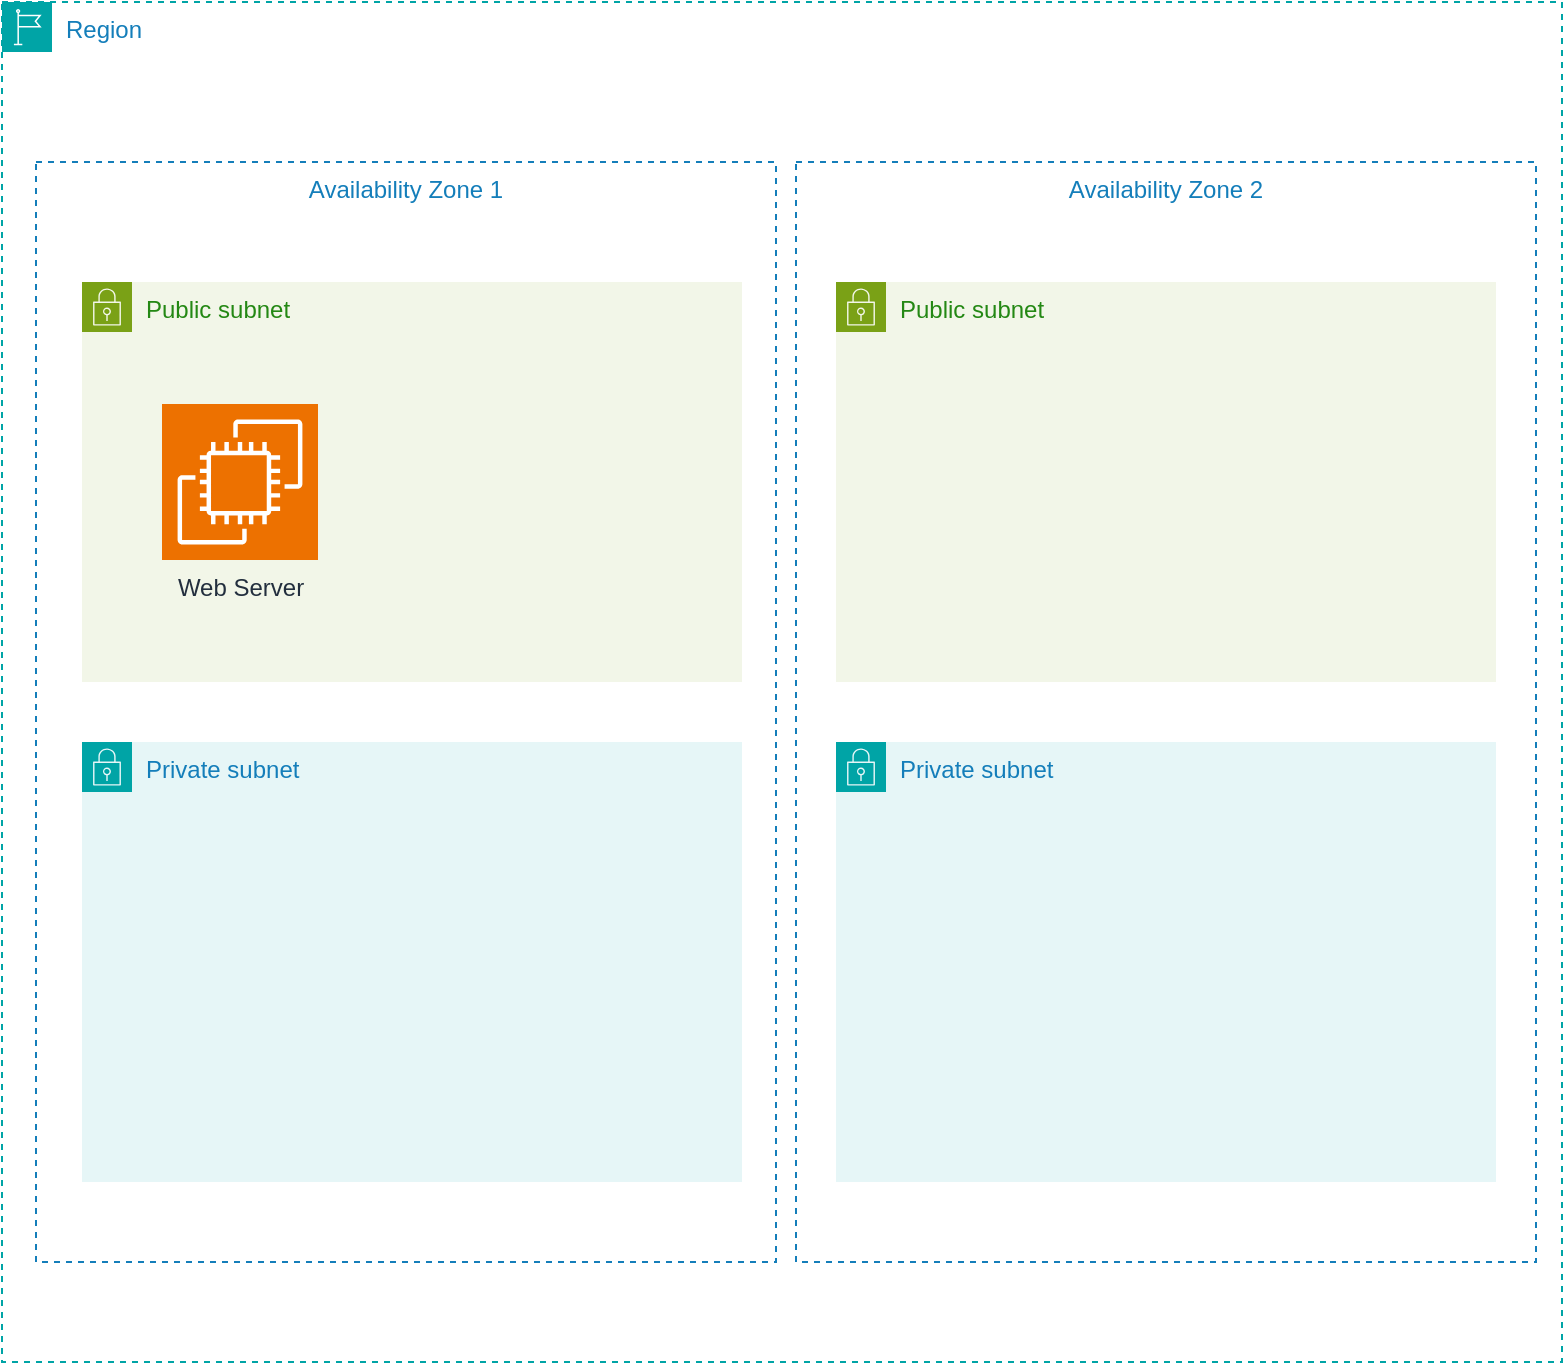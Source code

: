 <mxfile version="24.7.16">
  <diagram name="Page-1" id="GPSiSmlwk71F9OEE2V5i">
    <mxGraphModel dx="1434" dy="738" grid="1" gridSize="10" guides="1" tooltips="1" connect="1" arrows="1" fold="1" page="1" pageScale="1" pageWidth="850" pageHeight="1100" math="0" shadow="0">
      <root>
        <mxCell id="0" />
        <mxCell id="1" parent="0" />
        <mxCell id="c-h7Ppif0C8Z0PXqVZBj-2" value="Region" style="points=[[0,0],[0.25,0],[0.5,0],[0.75,0],[1,0],[1,0.25],[1,0.5],[1,0.75],[1,1],[0.75,1],[0.5,1],[0.25,1],[0,1],[0,0.75],[0,0.5],[0,0.25]];outlineConnect=0;gradientColor=none;html=1;whiteSpace=wrap;fontSize=12;fontStyle=0;container=1;pointerEvents=0;collapsible=0;recursiveResize=0;shape=mxgraph.aws4.group;grIcon=mxgraph.aws4.group_region;strokeColor=#00A4A6;fillColor=none;verticalAlign=top;align=left;spacingLeft=30;fontColor=#147EBA;dashed=1;" vertex="1" parent="1">
          <mxGeometry x="40" y="40" width="780" height="680" as="geometry" />
        </mxCell>
        <mxCell id="c-h7Ppif0C8Z0PXqVZBj-1" value="Availability Zone 1" style="fillColor=none;strokeColor=#147EBA;dashed=1;verticalAlign=top;fontStyle=0;fontColor=#147EBA;whiteSpace=wrap;html=1;" vertex="1" parent="c-h7Ppif0C8Z0PXqVZBj-2">
          <mxGeometry x="17" y="80" width="370" height="550" as="geometry" />
        </mxCell>
        <mxCell id="c-h7Ppif0C8Z0PXqVZBj-4" value="Availability Zone 2" style="fillColor=none;strokeColor=#147EBA;dashed=1;verticalAlign=top;fontStyle=0;fontColor=#147EBA;whiteSpace=wrap;html=1;" vertex="1" parent="c-h7Ppif0C8Z0PXqVZBj-2">
          <mxGeometry x="397" y="80" width="370" height="550" as="geometry" />
        </mxCell>
        <mxCell id="c-h7Ppif0C8Z0PXqVZBj-5" value="Public subnet" style="points=[[0,0],[0.25,0],[0.5,0],[0.75,0],[1,0],[1,0.25],[1,0.5],[1,0.75],[1,1],[0.75,1],[0.5,1],[0.25,1],[0,1],[0,0.75],[0,0.5],[0,0.25]];outlineConnect=0;gradientColor=none;html=1;whiteSpace=wrap;fontSize=12;fontStyle=0;container=1;pointerEvents=0;collapsible=0;recursiveResize=0;shape=mxgraph.aws4.group;grIcon=mxgraph.aws4.group_security_group;grStroke=0;strokeColor=#7AA116;fillColor=#F2F6E8;verticalAlign=top;align=left;spacingLeft=30;fontColor=#248814;dashed=0;" vertex="1" parent="c-h7Ppif0C8Z0PXqVZBj-2">
          <mxGeometry x="40" y="140" width="330" height="200" as="geometry" />
        </mxCell>
        <mxCell id="c-h7Ppif0C8Z0PXqVZBj-11" value="Web Server" style="sketch=0;points=[[0,0,0],[0.25,0,0],[0.5,0,0],[0.75,0,0],[1,0,0],[0,1,0],[0.25,1,0],[0.5,1,0],[0.75,1,0],[1,1,0],[0,0.25,0],[0,0.5,0],[0,0.75,0],[1,0.25,0],[1,0.5,0],[1,0.75,0]];outlineConnect=0;fontColor=#232F3E;fillColor=#ED7100;strokeColor=#ffffff;dashed=0;verticalLabelPosition=bottom;verticalAlign=top;align=center;html=1;fontSize=12;fontStyle=0;aspect=fixed;shape=mxgraph.aws4.resourceIcon;resIcon=mxgraph.aws4.ec2;" vertex="1" parent="c-h7Ppif0C8Z0PXqVZBj-5">
          <mxGeometry x="40" y="61" width="78" height="78" as="geometry" />
        </mxCell>
        <mxCell id="c-h7Ppif0C8Z0PXqVZBj-6" value="Public subnet" style="points=[[0,0],[0.25,0],[0.5,0],[0.75,0],[1,0],[1,0.25],[1,0.5],[1,0.75],[1,1],[0.75,1],[0.5,1],[0.25,1],[0,1],[0,0.75],[0,0.5],[0,0.25]];outlineConnect=0;gradientColor=none;html=1;whiteSpace=wrap;fontSize=12;fontStyle=0;container=1;pointerEvents=0;collapsible=0;recursiveResize=0;shape=mxgraph.aws4.group;grIcon=mxgraph.aws4.group_security_group;grStroke=0;strokeColor=#7AA116;fillColor=#F2F6E8;verticalAlign=top;align=left;spacingLeft=30;fontColor=#248814;dashed=0;" vertex="1" parent="c-h7Ppif0C8Z0PXqVZBj-2">
          <mxGeometry x="417" y="140" width="330" height="200" as="geometry" />
        </mxCell>
        <mxCell id="c-h7Ppif0C8Z0PXqVZBj-7" value="Private subnet" style="points=[[0,0],[0.25,0],[0.5,0],[0.75,0],[1,0],[1,0.25],[1,0.5],[1,0.75],[1,1],[0.75,1],[0.5,1],[0.25,1],[0,1],[0,0.75],[0,0.5],[0,0.25]];outlineConnect=0;gradientColor=none;html=1;whiteSpace=wrap;fontSize=12;fontStyle=0;container=1;pointerEvents=0;collapsible=0;recursiveResize=0;shape=mxgraph.aws4.group;grIcon=mxgraph.aws4.group_security_group;grStroke=0;strokeColor=#00A4A6;fillColor=#E6F6F7;verticalAlign=top;align=left;spacingLeft=30;fontColor=#147EBA;dashed=0;" vertex="1" parent="c-h7Ppif0C8Z0PXqVZBj-2">
          <mxGeometry x="40" y="370" width="330" height="220" as="geometry" />
        </mxCell>
        <mxCell id="c-h7Ppif0C8Z0PXqVZBj-9" value="Private subnet" style="points=[[0,0],[0.25,0],[0.5,0],[0.75,0],[1,0],[1,0.25],[1,0.5],[1,0.75],[1,1],[0.75,1],[0.5,1],[0.25,1],[0,1],[0,0.75],[0,0.5],[0,0.25]];outlineConnect=0;gradientColor=none;html=1;whiteSpace=wrap;fontSize=12;fontStyle=0;container=1;pointerEvents=0;collapsible=0;recursiveResize=0;shape=mxgraph.aws4.group;grIcon=mxgraph.aws4.group_security_group;grStroke=0;strokeColor=#00A4A6;fillColor=#E6F6F7;verticalAlign=top;align=left;spacingLeft=30;fontColor=#147EBA;dashed=0;" vertex="1" parent="c-h7Ppif0C8Z0PXqVZBj-2">
          <mxGeometry x="417" y="370" width="330" height="220" as="geometry" />
        </mxCell>
      </root>
    </mxGraphModel>
  </diagram>
</mxfile>
